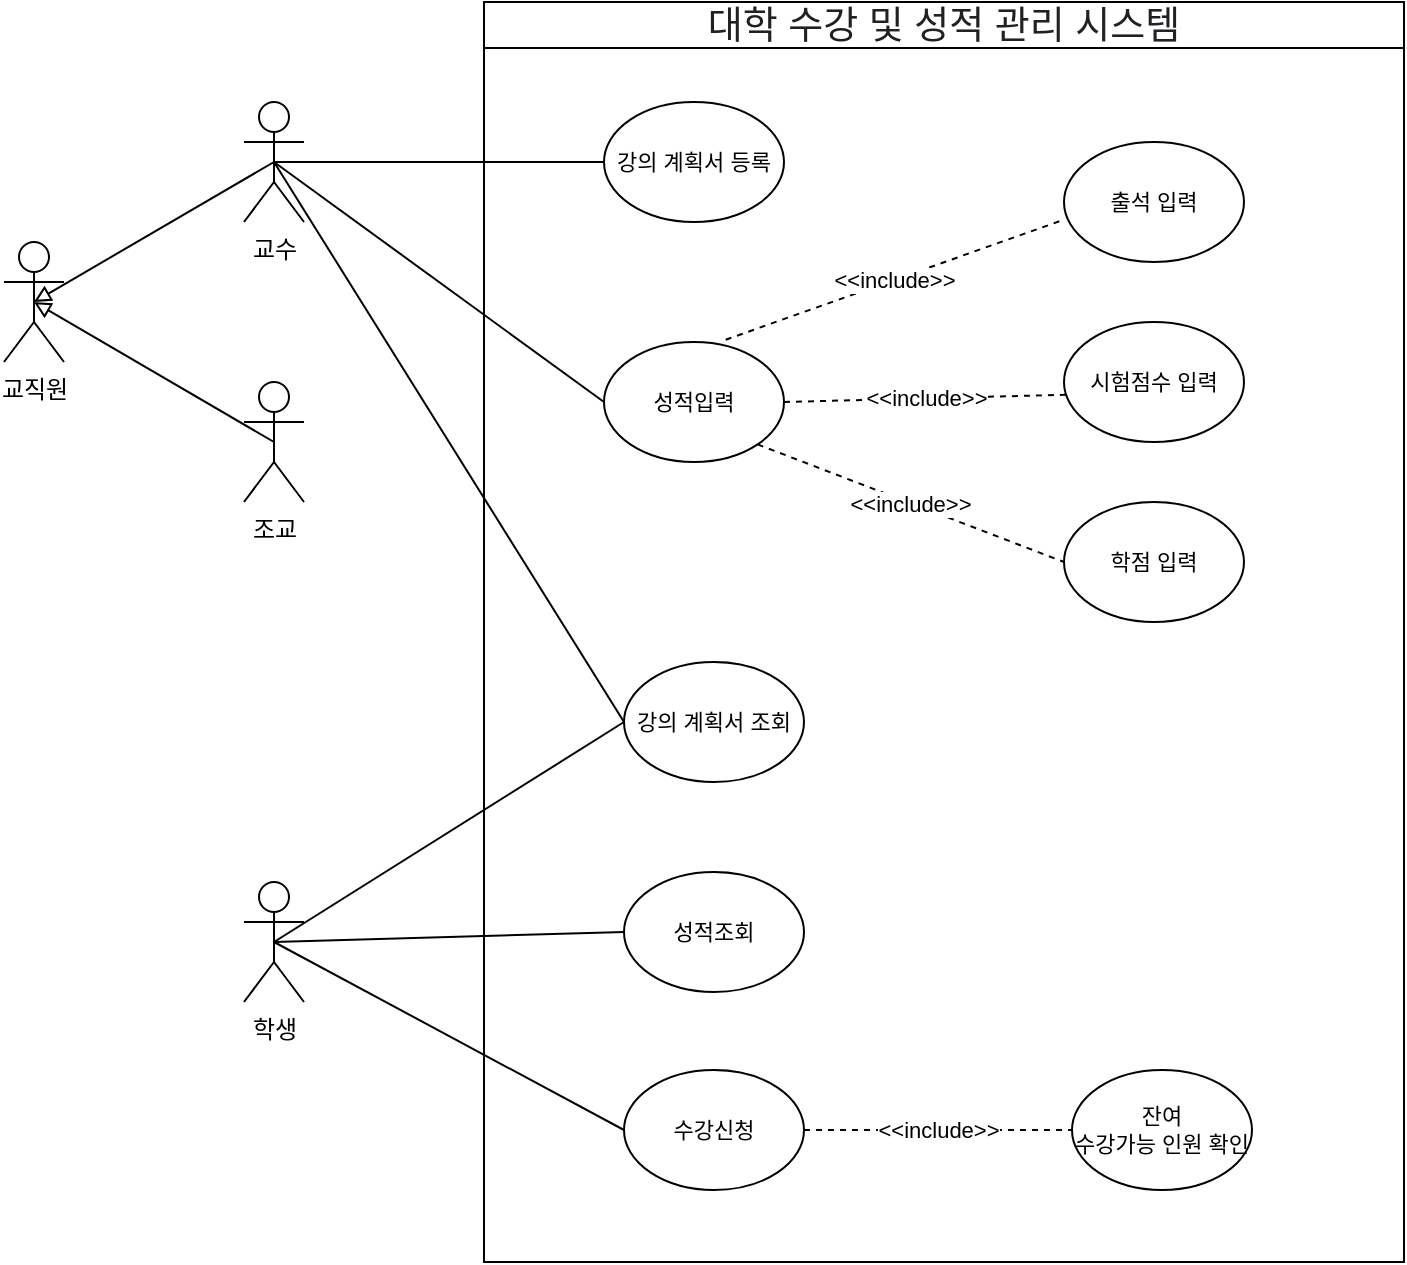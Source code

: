 <mxfile version="20.8.13" type="github">
  <diagram name="페이지-1" id="O5vvFkY22-65CqbAWhFy">
    <mxGraphModel dx="2074" dy="1099" grid="1" gridSize="10" guides="1" tooltips="1" connect="1" arrows="1" fold="1" page="1" pageScale="1" pageWidth="827" pageHeight="1169" math="0" shadow="0">
      <root>
        <mxCell id="0" />
        <mxCell id="1" parent="0" />
        <mxCell id="Uz6e6TQ72V50bUcRYKYr-1" value="교수" style="shape=umlActor;verticalLabelPosition=bottom;verticalAlign=top;html=1;outlineConnect=0;" vertex="1" parent="1">
          <mxGeometry x="160" y="170" width="30" height="60" as="geometry" />
        </mxCell>
        <mxCell id="Uz6e6TQ72V50bUcRYKYr-2" value="&lt;font face=&quot;Apple SD Gothic Neo, arial, sans-serif&quot; color=&quot;#202124&quot;&gt;&lt;span style=&quot;font-size: 19px; font-weight: 400;&quot;&gt;대학 수강 및 성적 관리 시스템&lt;/span&gt;&lt;/font&gt;" style="swimlane;whiteSpace=wrap;html=1;align=center;" vertex="1" parent="1">
          <mxGeometry x="280" y="120" width="460" height="630" as="geometry" />
        </mxCell>
        <mxCell id="Uz6e6TQ72V50bUcRYKYr-3" value="강의 계획서 등록" style="ellipse;whiteSpace=wrap;html=1;fontSize=11;" vertex="1" parent="Uz6e6TQ72V50bUcRYKYr-2">
          <mxGeometry x="60" y="50" width="90" height="60" as="geometry" />
        </mxCell>
        <mxCell id="Uz6e6TQ72V50bUcRYKYr-4" value="성적입력" style="ellipse;whiteSpace=wrap;html=1;fontSize=11;" vertex="1" parent="Uz6e6TQ72V50bUcRYKYr-2">
          <mxGeometry x="60" y="170" width="90" height="60" as="geometry" />
        </mxCell>
        <mxCell id="Uz6e6TQ72V50bUcRYKYr-5" value="출석 입력" style="ellipse;whiteSpace=wrap;html=1;fontSize=11;" vertex="1" parent="Uz6e6TQ72V50bUcRYKYr-2">
          <mxGeometry x="290" y="70" width="90" height="60" as="geometry" />
        </mxCell>
        <mxCell id="Uz6e6TQ72V50bUcRYKYr-6" value="시험점수 입력" style="ellipse;whiteSpace=wrap;html=1;fontSize=11;" vertex="1" parent="Uz6e6TQ72V50bUcRYKYr-2">
          <mxGeometry x="290" y="160" width="90" height="60" as="geometry" />
        </mxCell>
        <mxCell id="Uz6e6TQ72V50bUcRYKYr-7" value="학점 입력" style="ellipse;whiteSpace=wrap;html=1;fontSize=11;" vertex="1" parent="Uz6e6TQ72V50bUcRYKYr-2">
          <mxGeometry x="290" y="250" width="90" height="60" as="geometry" />
        </mxCell>
        <mxCell id="Uz6e6TQ72V50bUcRYKYr-8" value="&amp;lt;&amp;lt;include&amp;gt;&amp;gt;" style="endArrow=none;html=1;rounded=0;fontSize=11;entryX=0;entryY=0.647;entryDx=0;entryDy=0;exitX=0.676;exitY=-0.019;exitDx=0;exitDy=0;exitPerimeter=0;entryPerimeter=0;dashed=1;" edge="1" parent="Uz6e6TQ72V50bUcRYKYr-2" source="Uz6e6TQ72V50bUcRYKYr-4" target="Uz6e6TQ72V50bUcRYKYr-5">
          <mxGeometry width="50" height="50" relative="1" as="geometry">
            <mxPoint x="-95" y="290.0" as="sourcePoint" />
            <mxPoint x="80" y="360" as="targetPoint" />
          </mxGeometry>
        </mxCell>
        <mxCell id="Uz6e6TQ72V50bUcRYKYr-9" value="&amp;lt;&amp;lt;include&amp;gt;&amp;gt;" style="endArrow=none;html=1;rounded=0;fontSize=11;entryX=0.019;entryY=0.606;entryDx=0;entryDy=0;exitX=1;exitY=0.5;exitDx=0;exitDy=0;entryPerimeter=0;dashed=1;" edge="1" parent="Uz6e6TQ72V50bUcRYKYr-2" source="Uz6e6TQ72V50bUcRYKYr-4" target="Uz6e6TQ72V50bUcRYKYr-6">
          <mxGeometry width="50" height="50" relative="1" as="geometry">
            <mxPoint x="140.84" y="328.86" as="sourcePoint" />
            <mxPoint x="250" y="248.82" as="targetPoint" />
          </mxGeometry>
        </mxCell>
        <mxCell id="Uz6e6TQ72V50bUcRYKYr-10" value="수강신청" style="ellipse;whiteSpace=wrap;html=1;fontSize=11;" vertex="1" parent="Uz6e6TQ72V50bUcRYKYr-2">
          <mxGeometry x="70" y="534" width="90" height="60" as="geometry" />
        </mxCell>
        <mxCell id="Uz6e6TQ72V50bUcRYKYr-11" value="&amp;lt;&amp;lt;include&amp;gt;&amp;gt;" style="endArrow=none;html=1;rounded=0;fontSize=11;entryX=0;entryY=0.5;entryDx=0;entryDy=0;exitX=1;exitY=1;exitDx=0;exitDy=0;dashed=1;" edge="1" parent="Uz6e6TQ72V50bUcRYKYr-2" source="Uz6e6TQ72V50bUcRYKYr-4" target="Uz6e6TQ72V50bUcRYKYr-7">
          <mxGeometry width="50" height="50" relative="1" as="geometry">
            <mxPoint x="156.82" y="338.787" as="sourcePoint" />
            <mxPoint x="301.71" y="316.36" as="targetPoint" />
          </mxGeometry>
        </mxCell>
        <mxCell id="Uz6e6TQ72V50bUcRYKYr-12" value="잔여 &lt;br&gt;수강가능 인원 확인" style="ellipse;whiteSpace=wrap;html=1;fontSize=11;" vertex="1" parent="Uz6e6TQ72V50bUcRYKYr-2">
          <mxGeometry x="294" y="534" width="90" height="60" as="geometry" />
        </mxCell>
        <mxCell id="Uz6e6TQ72V50bUcRYKYr-13" value="&amp;lt;&amp;lt;include&amp;gt;&amp;gt;" style="endArrow=none;html=1;rounded=0;fontSize=11;entryX=0;entryY=0.5;entryDx=0;entryDy=0;exitX=1;exitY=0.5;exitDx=0;exitDy=0;dashed=1;" edge="1" parent="Uz6e6TQ72V50bUcRYKYr-2" source="Uz6e6TQ72V50bUcRYKYr-10" target="Uz6e6TQ72V50bUcRYKYr-12">
          <mxGeometry width="50" height="50" relative="1" as="geometry">
            <mxPoint x="170.84" y="378.86" as="sourcePoint" />
            <mxPoint x="280" y="338.82" as="targetPoint" />
          </mxGeometry>
        </mxCell>
        <mxCell id="Uz6e6TQ72V50bUcRYKYr-14" value="강의 계획서 조회" style="ellipse;whiteSpace=wrap;html=1;fontSize=11;" vertex="1" parent="Uz6e6TQ72V50bUcRYKYr-2">
          <mxGeometry x="70" y="330" width="90" height="60" as="geometry" />
        </mxCell>
        <mxCell id="Uz6e6TQ72V50bUcRYKYr-15" value="성적조회" style="ellipse;whiteSpace=wrap;html=1;fontSize=11;" vertex="1" parent="Uz6e6TQ72V50bUcRYKYr-2">
          <mxGeometry x="70" y="435" width="90" height="60" as="geometry" />
        </mxCell>
        <mxCell id="Uz6e6TQ72V50bUcRYKYr-16" value="" style="endArrow=none;html=1;rounded=0;fontSize=19;entryX=0;entryY=0.5;entryDx=0;entryDy=0;exitX=0.5;exitY=0.5;exitDx=0;exitDy=0;exitPerimeter=0;" edge="1" parent="1" source="Uz6e6TQ72V50bUcRYKYr-1" target="Uz6e6TQ72V50bUcRYKYr-3">
          <mxGeometry width="50" height="50" relative="1" as="geometry">
            <mxPoint x="280" y="450" as="sourcePoint" />
            <mxPoint x="330" y="400" as="targetPoint" />
          </mxGeometry>
        </mxCell>
        <mxCell id="Uz6e6TQ72V50bUcRYKYr-17" value="" style="endArrow=none;html=1;rounded=0;fontSize=19;entryX=0;entryY=0.5;entryDx=0;entryDy=0;exitX=0.5;exitY=0.5;exitDx=0;exitDy=0;exitPerimeter=0;" edge="1" parent="1" source="Uz6e6TQ72V50bUcRYKYr-1" target="Uz6e6TQ72V50bUcRYKYr-4">
          <mxGeometry width="50" height="50" relative="1" as="geometry">
            <mxPoint x="195" y="360.0" as="sourcePoint" />
            <mxPoint x="380" y="240.0" as="targetPoint" />
          </mxGeometry>
        </mxCell>
        <mxCell id="Uz6e6TQ72V50bUcRYKYr-18" value="학생" style="shape=umlActor;verticalLabelPosition=bottom;verticalAlign=top;html=1;outlineConnect=0;" vertex="1" parent="1">
          <mxGeometry x="160" y="560" width="30" height="60" as="geometry" />
        </mxCell>
        <mxCell id="Uz6e6TQ72V50bUcRYKYr-19" value="" style="endArrow=none;html=1;rounded=0;fontSize=19;entryX=0;entryY=0.5;entryDx=0;entryDy=0;exitX=0.5;exitY=0.5;exitDx=0;exitDy=0;exitPerimeter=0;" edge="1" parent="1" source="Uz6e6TQ72V50bUcRYKYr-18" target="Uz6e6TQ72V50bUcRYKYr-10">
          <mxGeometry width="50" height="50" relative="1" as="geometry">
            <mxPoint x="205" y="480" as="sourcePoint" />
            <mxPoint x="370" y="540" as="targetPoint" />
          </mxGeometry>
        </mxCell>
        <mxCell id="Uz6e6TQ72V50bUcRYKYr-20" value="" style="endArrow=none;html=1;rounded=0;fontSize=19;entryX=0;entryY=0.5;entryDx=0;entryDy=0;exitX=0.5;exitY=0.5;exitDx=0;exitDy=0;exitPerimeter=0;" edge="1" parent="1" source="Uz6e6TQ72V50bUcRYKYr-18" target="Uz6e6TQ72V50bUcRYKYr-15">
          <mxGeometry width="50" height="50" relative="1" as="geometry">
            <mxPoint x="205" y="480" as="sourcePoint" />
            <mxPoint x="370" y="634" as="targetPoint" />
          </mxGeometry>
        </mxCell>
        <mxCell id="Uz6e6TQ72V50bUcRYKYr-21" value="조교" style="shape=umlActor;verticalLabelPosition=bottom;verticalAlign=top;html=1;outlineConnect=0;" vertex="1" parent="1">
          <mxGeometry x="160" y="310" width="30" height="60" as="geometry" />
        </mxCell>
        <mxCell id="Uz6e6TQ72V50bUcRYKYr-22" value="교직원" style="shape=umlActor;verticalLabelPosition=bottom;verticalAlign=top;html=1;outlineConnect=0;" vertex="1" parent="1">
          <mxGeometry x="40" y="240" width="30" height="60" as="geometry" />
        </mxCell>
        <mxCell id="Uz6e6TQ72V50bUcRYKYr-23" value="" style="endArrow=none;html=1;rounded=0;fontSize=19;entryX=0.5;entryY=0.5;entryDx=0;entryDy=0;exitX=0.5;exitY=0.5;exitDx=0;exitDy=0;exitPerimeter=0;entryPerimeter=0;startArrow=block;startFill=0;" edge="1" parent="1" source="Uz6e6TQ72V50bUcRYKYr-22" target="Uz6e6TQ72V50bUcRYKYr-1">
          <mxGeometry width="50" height="50" relative="1" as="geometry">
            <mxPoint x="185" y="210" as="sourcePoint" />
            <mxPoint x="360" y="210" as="targetPoint" />
          </mxGeometry>
        </mxCell>
        <mxCell id="Uz6e6TQ72V50bUcRYKYr-24" value="" style="endArrow=none;html=1;rounded=0;fontSize=19;entryX=0.5;entryY=0.5;entryDx=0;entryDy=0;exitX=0.5;exitY=0.5;exitDx=0;exitDy=0;exitPerimeter=0;entryPerimeter=0;startArrow=block;startFill=0;" edge="1" parent="1" source="Uz6e6TQ72V50bUcRYKYr-22" target="Uz6e6TQ72V50bUcRYKYr-21">
          <mxGeometry width="50" height="50" relative="1" as="geometry">
            <mxPoint x="65" y="280" as="sourcePoint" />
            <mxPoint x="185" y="210" as="targetPoint" />
          </mxGeometry>
        </mxCell>
        <mxCell id="Uz6e6TQ72V50bUcRYKYr-25" value="" style="endArrow=none;html=1;rounded=0;fontSize=19;entryX=0;entryY=0.5;entryDx=0;entryDy=0;exitX=0.5;exitY=0.5;exitDx=0;exitDy=0;exitPerimeter=0;" edge="1" parent="1" source="Uz6e6TQ72V50bUcRYKYr-18" target="Uz6e6TQ72V50bUcRYKYr-14">
          <mxGeometry width="50" height="50" relative="1" as="geometry">
            <mxPoint x="185" y="600" as="sourcePoint" />
            <mxPoint x="370.0" y="540" as="targetPoint" />
          </mxGeometry>
        </mxCell>
        <mxCell id="Uz6e6TQ72V50bUcRYKYr-26" value="" style="endArrow=none;html=1;rounded=0;fontSize=19;entryX=0;entryY=0.5;entryDx=0;entryDy=0;exitX=0.5;exitY=0.5;exitDx=0;exitDy=0;exitPerimeter=0;" edge="1" parent="1" source="Uz6e6TQ72V50bUcRYKYr-1" target="Uz6e6TQ72V50bUcRYKYr-14">
          <mxGeometry width="50" height="50" relative="1" as="geometry">
            <mxPoint x="185" y="210" as="sourcePoint" />
            <mxPoint x="390.0" y="370" as="targetPoint" />
          </mxGeometry>
        </mxCell>
      </root>
    </mxGraphModel>
  </diagram>
</mxfile>
